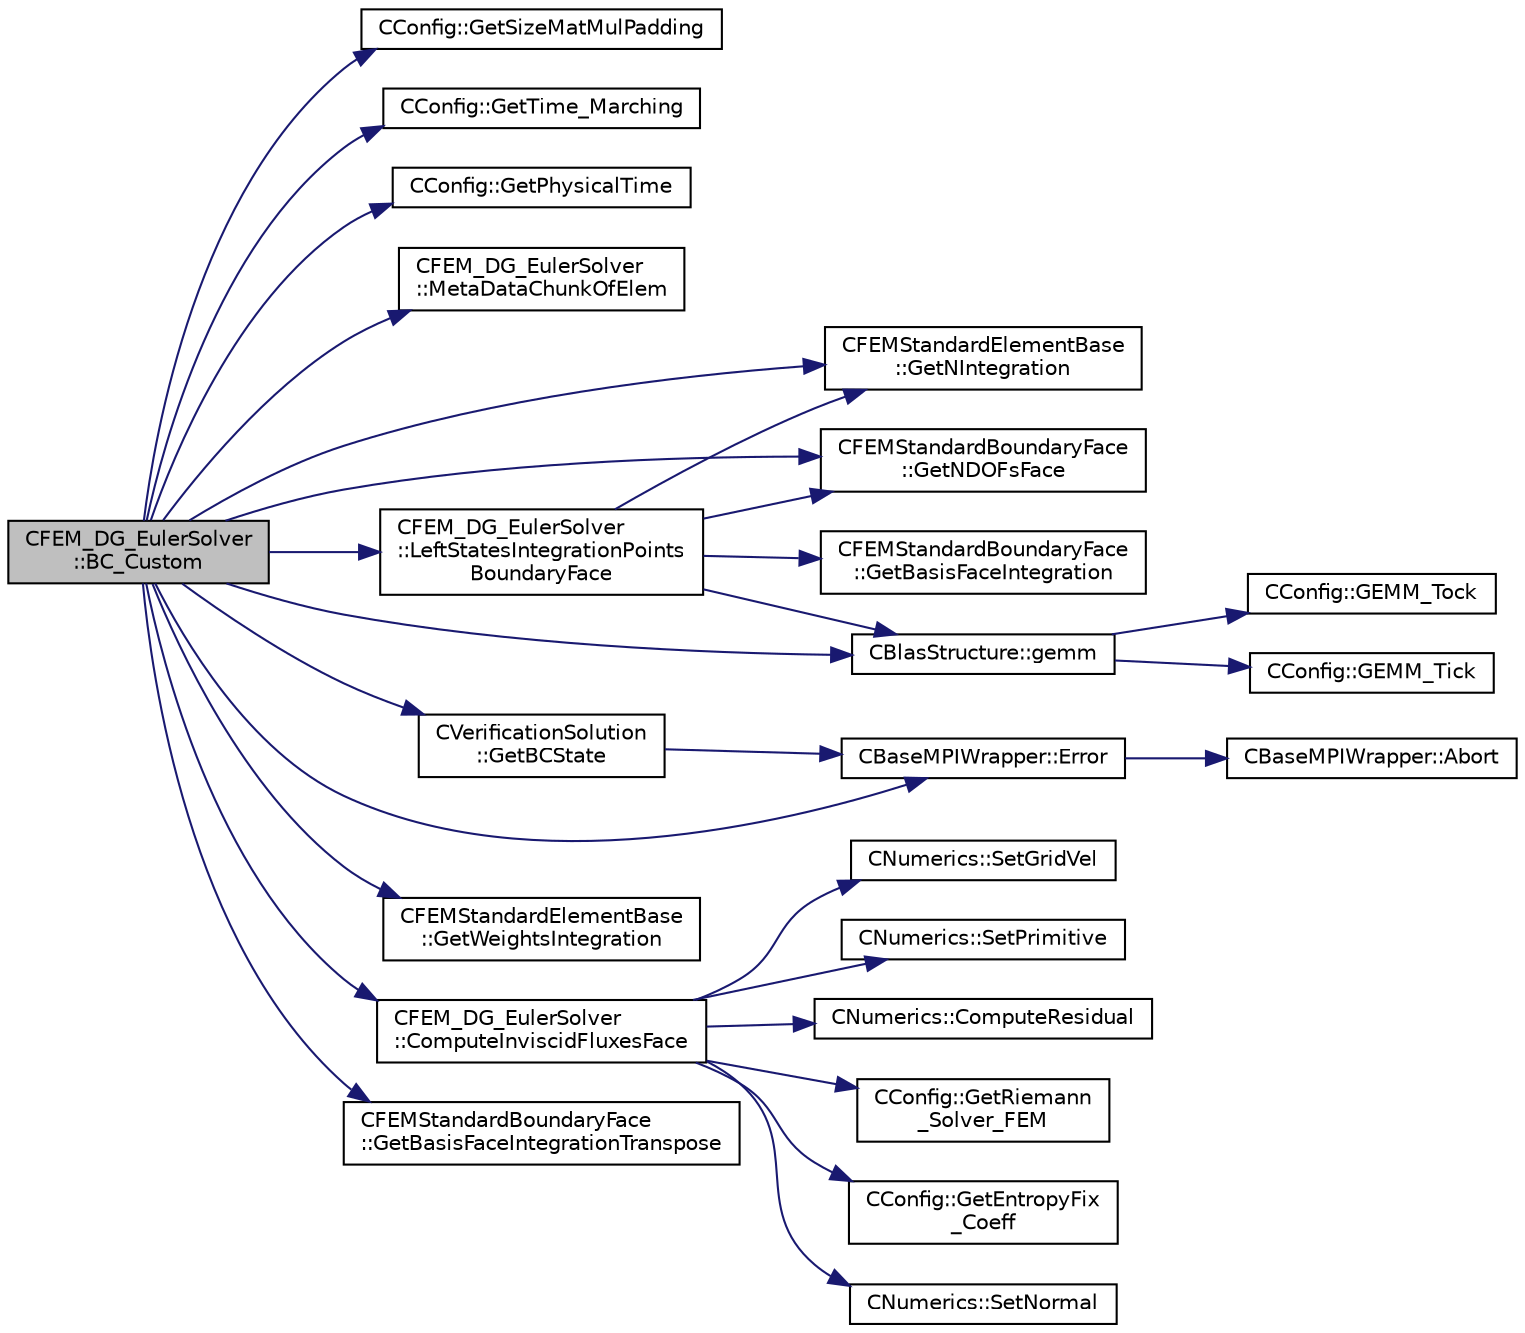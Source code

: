 digraph "CFEM_DG_EulerSolver::BC_Custom"
{
  edge [fontname="Helvetica",fontsize="10",labelfontname="Helvetica",labelfontsize="10"];
  node [fontname="Helvetica",fontsize="10",shape=record];
  rankdir="LR";
  Node549 [label="CFEM_DG_EulerSolver\l::BC_Custom",height=0.2,width=0.4,color="black", fillcolor="grey75", style="filled", fontcolor="black"];
  Node549 -> Node550 [color="midnightblue",fontsize="10",style="solid",fontname="Helvetica"];
  Node550 [label="CConfig::GetSizeMatMulPadding",height=0.2,width=0.4,color="black", fillcolor="white", style="filled",URL="$class_c_config.html#aea5478f0851e4cb4d11c262fb6c6e8c4",tooltip="Function to make available the matrix size in vectorization in order to optimize the gemm performance..."];
  Node549 -> Node551 [color="midnightblue",fontsize="10",style="solid",fontname="Helvetica"];
  Node551 [label="CConfig::GetTime_Marching",height=0.2,width=0.4,color="black", fillcolor="white", style="filled",URL="$class_c_config.html#a864d499ce740184803607801c47abda7",tooltip="Provides information about the time integration, and change the write in the output files information..."];
  Node549 -> Node552 [color="midnightblue",fontsize="10",style="solid",fontname="Helvetica"];
  Node552 [label="CConfig::GetPhysicalTime",height=0.2,width=0.4,color="black", fillcolor="white", style="filled",URL="$class_c_config.html#a4d6b8796bf9552840a48d50c3b0d19b6",tooltip="Get the current physical time. "];
  Node549 -> Node553 [color="midnightblue",fontsize="10",style="solid",fontname="Helvetica"];
  Node553 [label="CFEM_DG_EulerSolver\l::MetaDataChunkOfElem",height=0.2,width=0.4,color="black", fillcolor="white", style="filled",URL="$class_c_f_e_m___d_g___euler_solver.html#ad358fa06c0e5b2762ad3258eb2c677e2",tooltip="Template function, which determines some meta data for the chunk of elements/faces that must be treat..."];
  Node549 -> Node554 [color="midnightblue",fontsize="10",style="solid",fontname="Helvetica"];
  Node554 [label="CFEMStandardElementBase\l::GetNIntegration",height=0.2,width=0.4,color="black", fillcolor="white", style="filled",URL="$class_c_f_e_m_standard_element_base.html#aa5ad06a05a1d7b66bccca65521168a3b",tooltip="Function, which makes available the number of integration points for this standard element..."];
  Node549 -> Node555 [color="midnightblue",fontsize="10",style="solid",fontname="Helvetica"];
  Node555 [label="CFEM_DG_EulerSolver\l::LeftStatesIntegrationPoints\lBoundaryFace",height=0.2,width=0.4,color="black", fillcolor="white", style="filled",URL="$class_c_f_e_m___d_g___euler_solver.html#a79debb4e2ee70feac94e9a420705dbf9",tooltip="Function, which computes the left state of a boundary face. "];
  Node555 -> Node554 [color="midnightblue",fontsize="10",style="solid",fontname="Helvetica"];
  Node555 -> Node556 [color="midnightblue",fontsize="10",style="solid",fontname="Helvetica"];
  Node556 [label="CFEMStandardBoundaryFace\l::GetNDOFsFace",height=0.2,width=0.4,color="black", fillcolor="white", style="filled",URL="$class_c_f_e_m_standard_boundary_face.html#a26266f4d68d95c22bbb949fe6d8f5db6",tooltip="Function, which makes available the number of DOFs of the face. "];
  Node555 -> Node557 [color="midnightblue",fontsize="10",style="solid",fontname="Helvetica"];
  Node557 [label="CFEMStandardBoundaryFace\l::GetBasisFaceIntegration",height=0.2,width=0.4,color="black", fillcolor="white", style="filled",URL="$class_c_f_e_m_standard_boundary_face.html#a283dc8babad462022e4621afe0251929",tooltip="Function, which makes available the face basis functions in the integration points. "];
  Node555 -> Node558 [color="midnightblue",fontsize="10",style="solid",fontname="Helvetica"];
  Node558 [label="CBlasStructure::gemm",height=0.2,width=0.4,color="black", fillcolor="white", style="filled",URL="$class_c_blas_structure.html#a40a585307895af828a7f51cd0ccbf81d",tooltip="Function, which carries out a dense matrix product. It is a limited version of the BLAS gemm function..."];
  Node558 -> Node559 [color="midnightblue",fontsize="10",style="solid",fontname="Helvetica"];
  Node559 [label="CConfig::GEMM_Tick",height=0.2,width=0.4,color="black", fillcolor="white", style="filled",URL="$class_c_config.html#a2628e094b67a6d5cb410710aa00fa69b",tooltip="Start the timer for profiling subroutines. "];
  Node558 -> Node560 [color="midnightblue",fontsize="10",style="solid",fontname="Helvetica"];
  Node560 [label="CConfig::GEMM_Tock",height=0.2,width=0.4,color="black", fillcolor="white", style="filled",URL="$class_c_config.html#ae8d24548bd977c6a76e06ed9814418bb",tooltip="Stop the timer for the GEMM profiling and store results. "];
  Node549 -> Node561 [color="midnightblue",fontsize="10",style="solid",fontname="Helvetica"];
  Node561 [label="CVerificationSolution\l::GetBCState",height=0.2,width=0.4,color="black", fillcolor="white", style="filled",URL="$class_c_verification_solution.html#ab7c42e689cf7bbc014d1d2d04b95dc76",tooltip="Get the boundary conditions state for an exact solution. "];
  Node561 -> Node562 [color="midnightblue",fontsize="10",style="solid",fontname="Helvetica"];
  Node562 [label="CBaseMPIWrapper::Error",height=0.2,width=0.4,color="black", fillcolor="white", style="filled",URL="$class_c_base_m_p_i_wrapper.html#a04457c47629bda56704e6a8804833eeb"];
  Node562 -> Node563 [color="midnightblue",fontsize="10",style="solid",fontname="Helvetica"];
  Node563 [label="CBaseMPIWrapper::Abort",height=0.2,width=0.4,color="black", fillcolor="white", style="filled",URL="$class_c_base_m_p_i_wrapper.html#a21ef5681e2acb532d345e9bab173ef07"];
  Node549 -> Node562 [color="midnightblue",fontsize="10",style="solid",fontname="Helvetica"];
  Node549 -> Node556 [color="midnightblue",fontsize="10",style="solid",fontname="Helvetica"];
  Node549 -> Node564 [color="midnightblue",fontsize="10",style="solid",fontname="Helvetica"];
  Node564 [label="CFEMStandardElementBase\l::GetWeightsIntegration",height=0.2,width=0.4,color="black", fillcolor="white", style="filled",URL="$class_c_f_e_m_standard_element_base.html#abf33578c3a19de596dc704d3d4d00039",tooltip="Function, which makes available the weights in the integration points. "];
  Node549 -> Node565 [color="midnightblue",fontsize="10",style="solid",fontname="Helvetica"];
  Node565 [label="CFEM_DG_EulerSolver\l::ComputeInviscidFluxesFace",height=0.2,width=0.4,color="black", fillcolor="white", style="filled",URL="$class_c_f_e_m___d_g___euler_solver.html#a4851d39829e12202592d85c36ea36489",tooltip="Function, which computes the inviscid fluxes in face points. "];
  Node565 -> Node566 [color="midnightblue",fontsize="10",style="solid",fontname="Helvetica"];
  Node566 [label="CConfig::GetRiemann\l_Solver_FEM",height=0.2,width=0.4,color="black", fillcolor="white", style="filled",URL="$class_c_config.html#ac5d613463ef0d7b01e66c4e33f586afb",tooltip="Get the kind of Riemann solver for the DG method (FEM flow solver). "];
  Node565 -> Node567 [color="midnightblue",fontsize="10",style="solid",fontname="Helvetica"];
  Node567 [label="CConfig::GetEntropyFix\l_Coeff",height=0.2,width=0.4,color="black", fillcolor="white", style="filled",URL="$class_c_config.html#a0f7ace5ebf01fd50bcadab8b50b897c8",tooltip="Get the entropy fix. "];
  Node565 -> Node568 [color="midnightblue",fontsize="10",style="solid",fontname="Helvetica"];
  Node568 [label="CNumerics::SetNormal",height=0.2,width=0.4,color="black", fillcolor="white", style="filled",URL="$class_c_numerics.html#a41903d97957f351cd9ee63ca404985b1",tooltip="Set the value of the normal vector to the face between two points. "];
  Node565 -> Node569 [color="midnightblue",fontsize="10",style="solid",fontname="Helvetica"];
  Node569 [label="CNumerics::SetGridVel",height=0.2,width=0.4,color="black", fillcolor="white", style="filled",URL="$class_c_numerics.html#ae15b9e4ad2008444365109c434e24207",tooltip="Set the velocity of the computational grid. "];
  Node565 -> Node570 [color="midnightblue",fontsize="10",style="solid",fontname="Helvetica"];
  Node570 [label="CNumerics::SetPrimitive",height=0.2,width=0.4,color="black", fillcolor="white", style="filled",URL="$class_c_numerics.html#af72b17d397adf09beed2e99e2daf895c",tooltip="Set the value of the primitive variables. "];
  Node565 -> Node571 [color="midnightblue",fontsize="10",style="solid",fontname="Helvetica"];
  Node571 [label="CNumerics::ComputeResidual",height=0.2,width=0.4,color="black", fillcolor="white", style="filled",URL="$class_c_numerics.html#abe734316e0047f463f059fd77a281958",tooltip="Compute the numerical residual. "];
  Node549 -> Node572 [color="midnightblue",fontsize="10",style="solid",fontname="Helvetica"];
  Node572 [label="CFEMStandardBoundaryFace\l::GetBasisFaceIntegrationTranspose",height=0.2,width=0.4,color="black", fillcolor="white", style="filled",URL="$class_c_f_e_m_standard_boundary_face.html#a2d12edcf4ade4e05af14d9c9f2fa6e07",tooltip="Function, which makes available transpose matrix of the face basis functions in the integration point..."];
  Node549 -> Node558 [color="midnightblue",fontsize="10",style="solid",fontname="Helvetica"];
}
